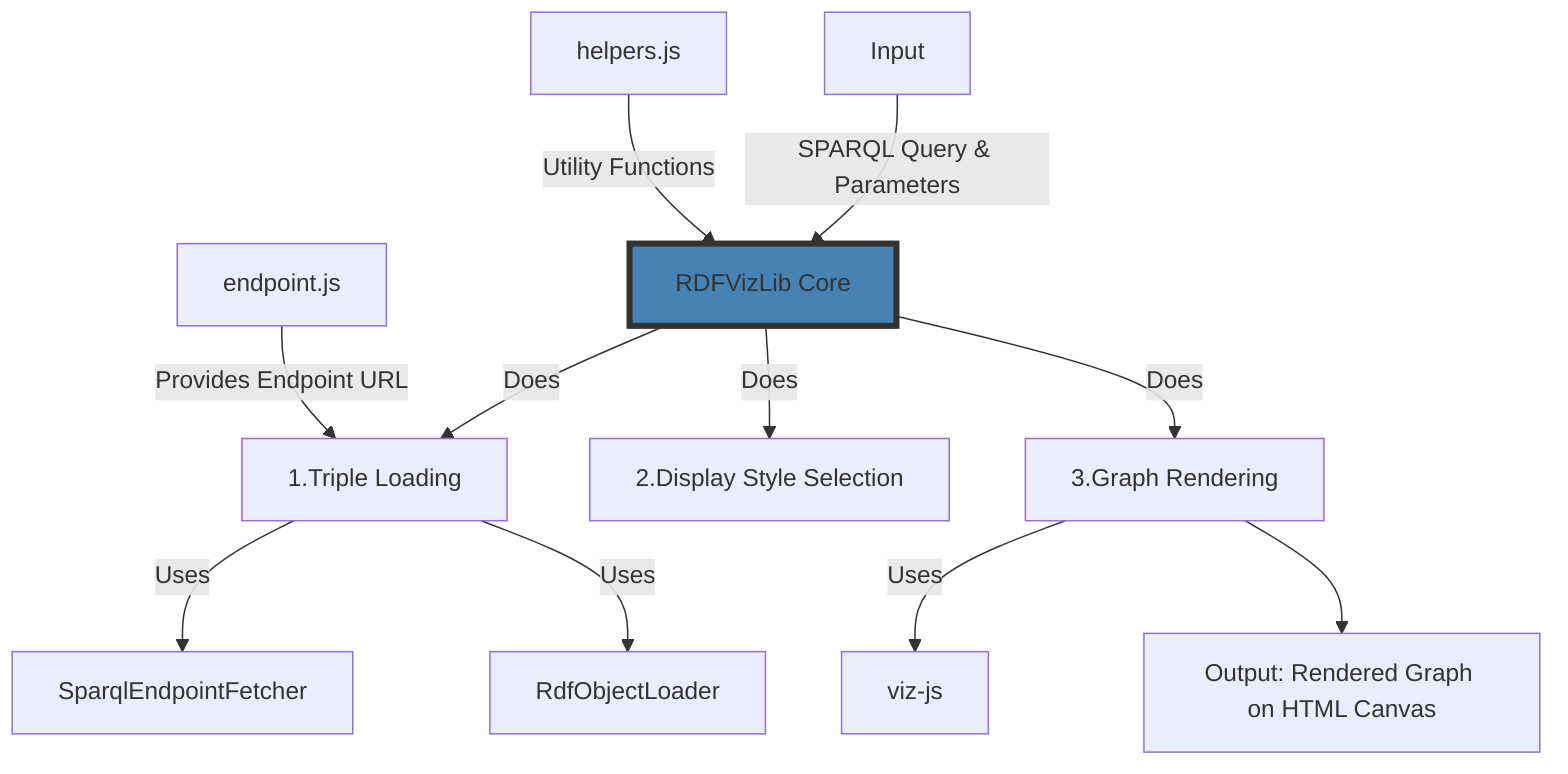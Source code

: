 graph TD
    A[Input] --> |SPARQL Query & Parameters| B[RDFVizLib Core]
    B --> |Does| C[1.Triple Loading]
    B --> |Does| D[2.Display Style Selection]
    B --> |Does| E[3.Graph Rendering]
    
    C --> |Uses| F[SparqlEndpointFetcher]
    C --> |Uses| G[RdfObjectLoader]
    
    E --> |Uses| H[viz-js]
    
    I[endpoint.js] --> |Provides Endpoint URL| C
    J[helpers.js] --> |Utility Functions| B
    
    E --> K[Output: Rendered Graph on HTML Canvas]

    style B fill:#4682b4,stroke:#333,stroke-width:4px